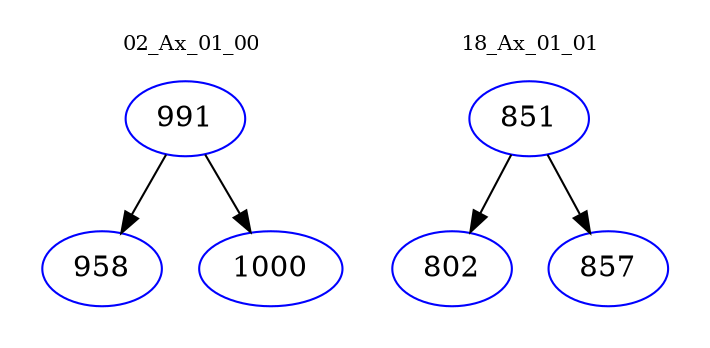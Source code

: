 digraph{
subgraph cluster_0 {
color = white
label = "02_Ax_01_00";
fontsize=10;
T0_991 [label="991", color="blue"]
T0_991 -> T0_958 [color="black"]
T0_958 [label="958", color="blue"]
T0_991 -> T0_1000 [color="black"]
T0_1000 [label="1000", color="blue"]
}
subgraph cluster_1 {
color = white
label = "18_Ax_01_01";
fontsize=10;
T1_851 [label="851", color="blue"]
T1_851 -> T1_802 [color="black"]
T1_802 [label="802", color="blue"]
T1_851 -> T1_857 [color="black"]
T1_857 [label="857", color="blue"]
}
}
